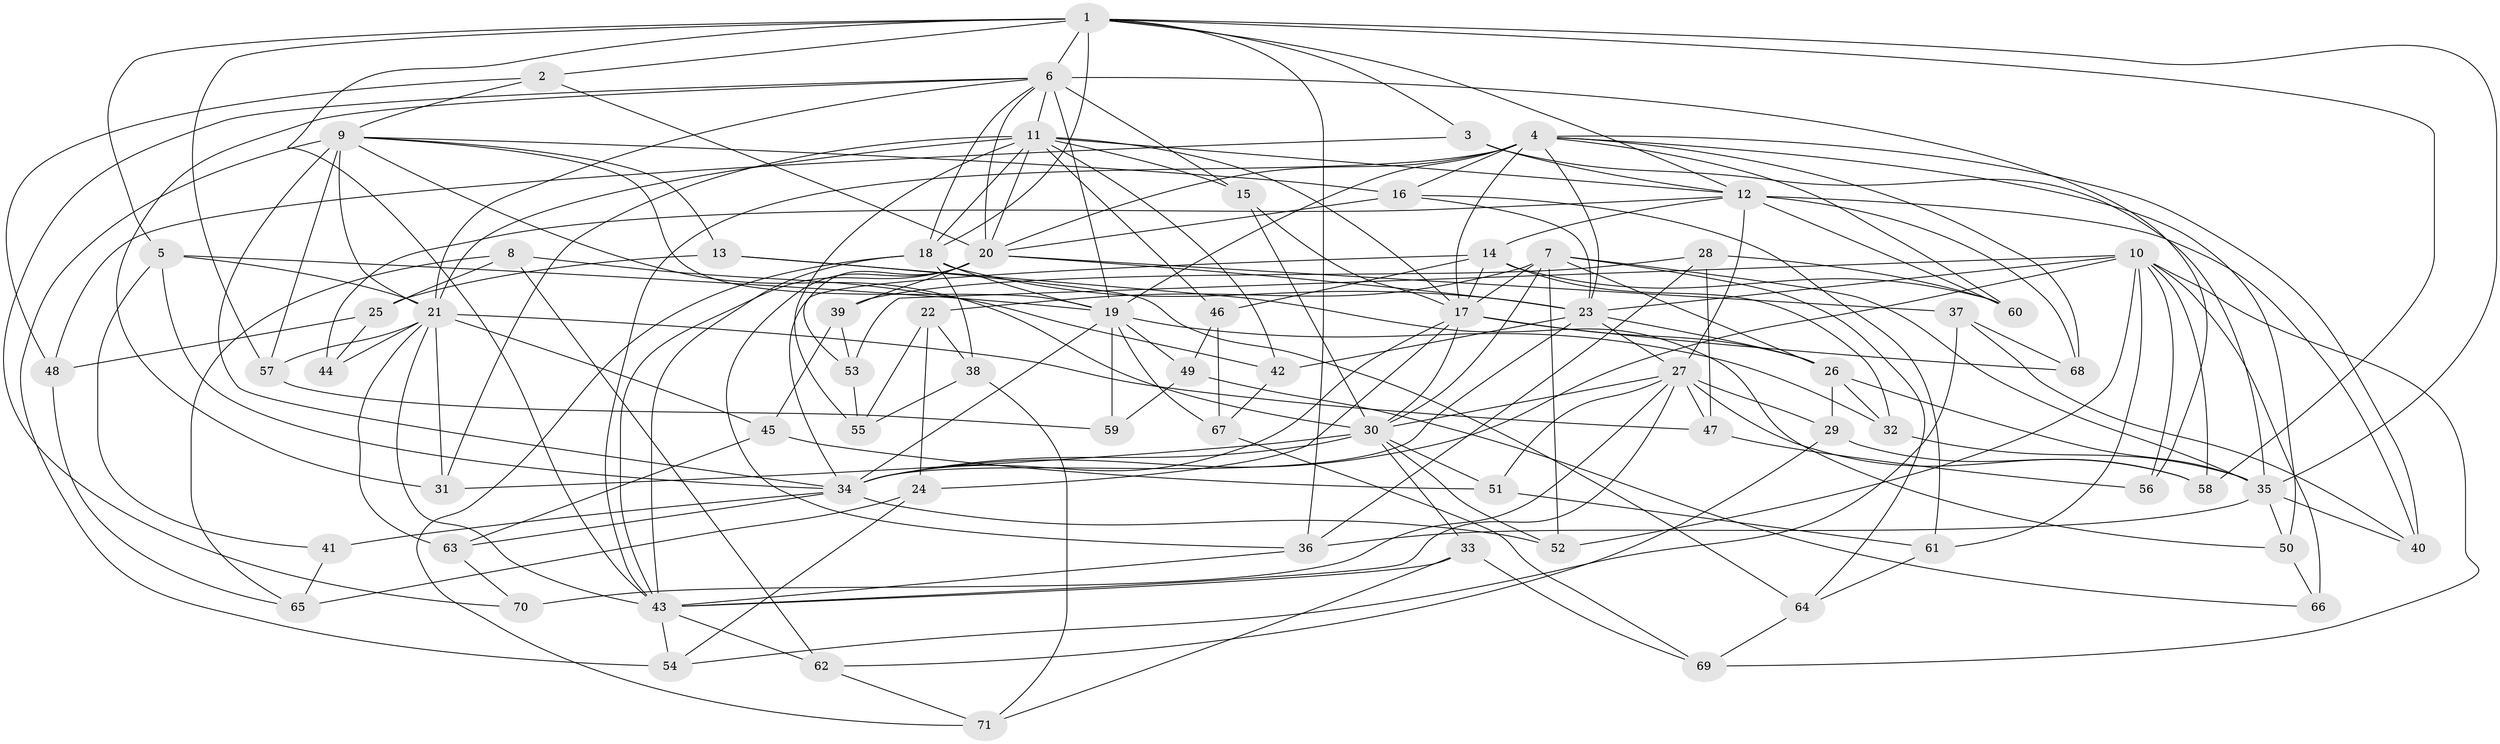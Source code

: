 // original degree distribution, {4: 1.0}
// Generated by graph-tools (version 1.1) at 2025/37/03/09/25 02:37:48]
// undirected, 71 vertices, 196 edges
graph export_dot {
graph [start="1"]
  node [color=gray90,style=filled];
  1;
  2;
  3;
  4;
  5;
  6;
  7;
  8;
  9;
  10;
  11;
  12;
  13;
  14;
  15;
  16;
  17;
  18;
  19;
  20;
  21;
  22;
  23;
  24;
  25;
  26;
  27;
  28;
  29;
  30;
  31;
  32;
  33;
  34;
  35;
  36;
  37;
  38;
  39;
  40;
  41;
  42;
  43;
  44;
  45;
  46;
  47;
  48;
  49;
  50;
  51;
  52;
  53;
  54;
  55;
  56;
  57;
  58;
  59;
  60;
  61;
  62;
  63;
  64;
  65;
  66;
  67;
  68;
  69;
  70;
  71;
  1 -- 2 [weight=1.0];
  1 -- 3 [weight=1.0];
  1 -- 5 [weight=1.0];
  1 -- 6 [weight=2.0];
  1 -- 12 [weight=1.0];
  1 -- 18 [weight=1.0];
  1 -- 35 [weight=1.0];
  1 -- 36 [weight=1.0];
  1 -- 43 [weight=1.0];
  1 -- 57 [weight=1.0];
  1 -- 58 [weight=1.0];
  2 -- 9 [weight=1.0];
  2 -- 20 [weight=1.0];
  2 -- 48 [weight=1.0];
  3 -- 12 [weight=1.0];
  3 -- 35 [weight=1.0];
  3 -- 48 [weight=1.0];
  4 -- 16 [weight=1.0];
  4 -- 17 [weight=1.0];
  4 -- 19 [weight=1.0];
  4 -- 20 [weight=1.0];
  4 -- 23 [weight=1.0];
  4 -- 40 [weight=1.0];
  4 -- 43 [weight=1.0];
  4 -- 50 [weight=1.0];
  4 -- 60 [weight=1.0];
  4 -- 68 [weight=1.0];
  5 -- 19 [weight=1.0];
  5 -- 21 [weight=2.0];
  5 -- 34 [weight=1.0];
  5 -- 41 [weight=1.0];
  6 -- 11 [weight=1.0];
  6 -- 15 [weight=1.0];
  6 -- 18 [weight=1.0];
  6 -- 19 [weight=1.0];
  6 -- 20 [weight=1.0];
  6 -- 21 [weight=1.0];
  6 -- 31 [weight=1.0];
  6 -- 56 [weight=2.0];
  6 -- 70 [weight=1.0];
  7 -- 17 [weight=1.0];
  7 -- 22 [weight=1.0];
  7 -- 26 [weight=1.0];
  7 -- 30 [weight=1.0];
  7 -- 35 [weight=2.0];
  7 -- 52 [weight=1.0];
  7 -- 64 [weight=1.0];
  8 -- 25 [weight=1.0];
  8 -- 42 [weight=1.0];
  8 -- 62 [weight=1.0];
  8 -- 65 [weight=1.0];
  9 -- 13 [weight=1.0];
  9 -- 16 [weight=1.0];
  9 -- 19 [weight=2.0];
  9 -- 21 [weight=1.0];
  9 -- 30 [weight=1.0];
  9 -- 34 [weight=1.0];
  9 -- 54 [weight=1.0];
  9 -- 57 [weight=1.0];
  10 -- 23 [weight=1.0];
  10 -- 34 [weight=1.0];
  10 -- 52 [weight=1.0];
  10 -- 53 [weight=1.0];
  10 -- 56 [weight=1.0];
  10 -- 58 [weight=1.0];
  10 -- 61 [weight=1.0];
  10 -- 66 [weight=2.0];
  10 -- 69 [weight=1.0];
  11 -- 12 [weight=2.0];
  11 -- 15 [weight=1.0];
  11 -- 17 [weight=1.0];
  11 -- 18 [weight=1.0];
  11 -- 20 [weight=1.0];
  11 -- 21 [weight=1.0];
  11 -- 31 [weight=1.0];
  11 -- 42 [weight=1.0];
  11 -- 46 [weight=1.0];
  11 -- 55 [weight=1.0];
  12 -- 14 [weight=1.0];
  12 -- 27 [weight=2.0];
  12 -- 40 [weight=1.0];
  12 -- 44 [weight=2.0];
  12 -- 60 [weight=1.0];
  12 -- 68 [weight=1.0];
  13 -- 25 [weight=1.0];
  13 -- 50 [weight=1.0];
  13 -- 64 [weight=1.0];
  14 -- 17 [weight=1.0];
  14 -- 32 [weight=1.0];
  14 -- 34 [weight=1.0];
  14 -- 46 [weight=1.0];
  14 -- 60 [weight=1.0];
  15 -- 17 [weight=1.0];
  15 -- 30 [weight=1.0];
  16 -- 20 [weight=2.0];
  16 -- 23 [weight=1.0];
  16 -- 61 [weight=1.0];
  17 -- 24 [weight=1.0];
  17 -- 26 [weight=1.0];
  17 -- 30 [weight=1.0];
  17 -- 34 [weight=1.0];
  17 -- 68 [weight=1.0];
  18 -- 19 [weight=1.0];
  18 -- 23 [weight=1.0];
  18 -- 38 [weight=1.0];
  18 -- 43 [weight=1.0];
  18 -- 71 [weight=1.0];
  19 -- 32 [weight=1.0];
  19 -- 34 [weight=1.0];
  19 -- 49 [weight=1.0];
  19 -- 59 [weight=2.0];
  19 -- 67 [weight=1.0];
  20 -- 23 [weight=1.0];
  20 -- 36 [weight=1.0];
  20 -- 37 [weight=1.0];
  20 -- 39 [weight=1.0];
  20 -- 43 [weight=1.0];
  20 -- 53 [weight=1.0];
  21 -- 31 [weight=1.0];
  21 -- 43 [weight=1.0];
  21 -- 44 [weight=1.0];
  21 -- 45 [weight=1.0];
  21 -- 47 [weight=1.0];
  21 -- 57 [weight=1.0];
  21 -- 63 [weight=1.0];
  22 -- 24 [weight=1.0];
  22 -- 38 [weight=1.0];
  22 -- 55 [weight=1.0];
  23 -- 26 [weight=1.0];
  23 -- 27 [weight=2.0];
  23 -- 34 [weight=1.0];
  23 -- 42 [weight=1.0];
  24 -- 54 [weight=1.0];
  24 -- 65 [weight=1.0];
  25 -- 44 [weight=1.0];
  25 -- 48 [weight=1.0];
  26 -- 29 [weight=1.0];
  26 -- 32 [weight=1.0];
  26 -- 35 [weight=1.0];
  27 -- 29 [weight=1.0];
  27 -- 30 [weight=1.0];
  27 -- 43 [weight=1.0];
  27 -- 47 [weight=1.0];
  27 -- 51 [weight=1.0];
  27 -- 58 [weight=1.0];
  27 -- 70 [weight=2.0];
  28 -- 36 [weight=1.0];
  28 -- 39 [weight=1.0];
  28 -- 47 [weight=1.0];
  28 -- 60 [weight=1.0];
  29 -- 58 [weight=1.0];
  29 -- 62 [weight=1.0];
  30 -- 31 [weight=1.0];
  30 -- 33 [weight=1.0];
  30 -- 34 [weight=1.0];
  30 -- 51 [weight=1.0];
  30 -- 52 [weight=1.0];
  32 -- 35 [weight=1.0];
  33 -- 43 [weight=1.0];
  33 -- 69 [weight=1.0];
  33 -- 71 [weight=1.0];
  34 -- 41 [weight=2.0];
  34 -- 52 [weight=1.0];
  34 -- 63 [weight=1.0];
  35 -- 36 [weight=2.0];
  35 -- 40 [weight=1.0];
  35 -- 50 [weight=1.0];
  36 -- 43 [weight=1.0];
  37 -- 40 [weight=1.0];
  37 -- 54 [weight=1.0];
  37 -- 68 [weight=1.0];
  38 -- 55 [weight=1.0];
  38 -- 71 [weight=1.0];
  39 -- 45 [weight=1.0];
  39 -- 53 [weight=1.0];
  41 -- 65 [weight=1.0];
  42 -- 67 [weight=1.0];
  43 -- 54 [weight=1.0];
  43 -- 62 [weight=1.0];
  45 -- 51 [weight=1.0];
  45 -- 63 [weight=1.0];
  46 -- 49 [weight=1.0];
  46 -- 67 [weight=1.0];
  47 -- 56 [weight=1.0];
  48 -- 65 [weight=1.0];
  49 -- 59 [weight=1.0];
  49 -- 66 [weight=1.0];
  50 -- 66 [weight=1.0];
  51 -- 61 [weight=1.0];
  53 -- 55 [weight=1.0];
  57 -- 59 [weight=1.0];
  61 -- 64 [weight=1.0];
  62 -- 71 [weight=1.0];
  63 -- 70 [weight=1.0];
  64 -- 69 [weight=1.0];
  67 -- 69 [weight=1.0];
}
